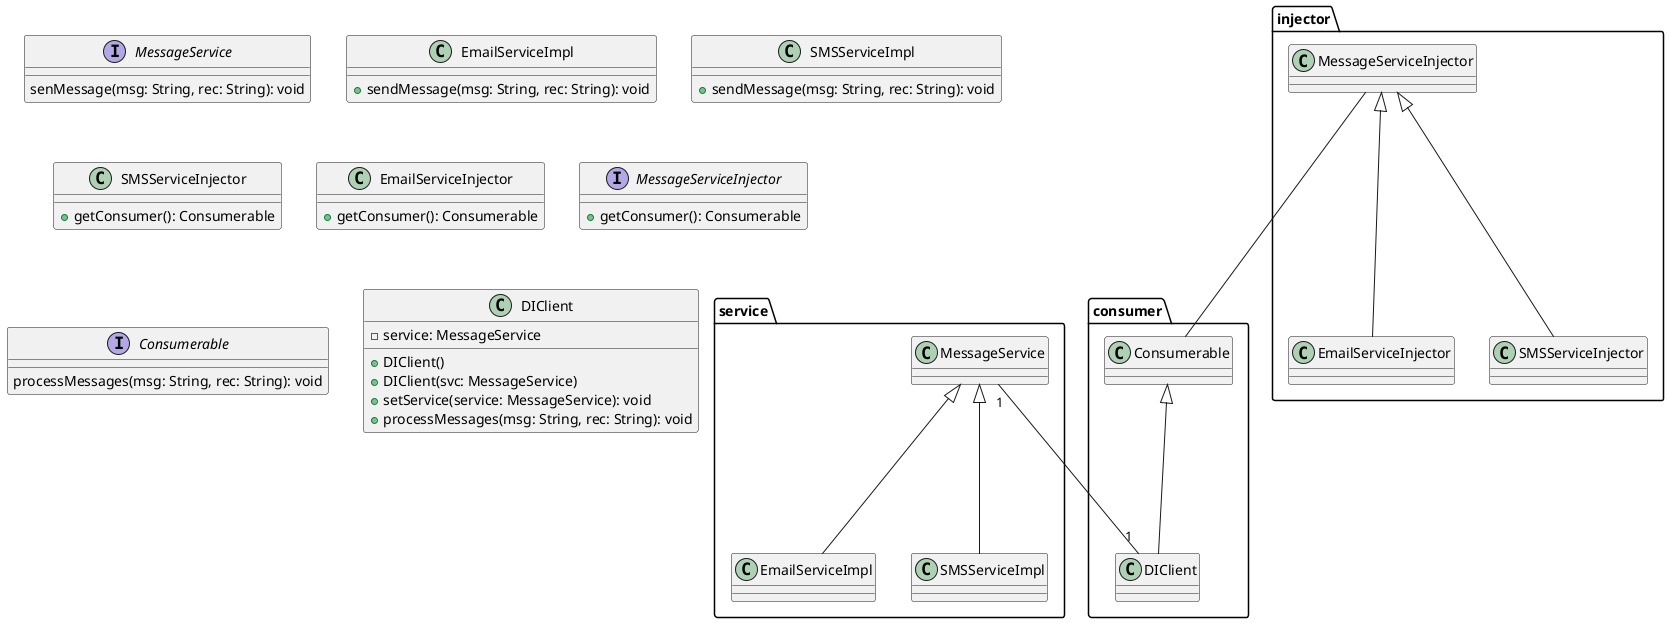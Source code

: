 @startuml di-demo

package "consumer" {
    Consumerable <|--- DIClient
}

package "service" {
    MessageService <|--- EmailServiceImpl
    MessageService <|--- SMSServiceImpl
    MessageService "1" --- "1" DIClient
}
interface MessageService {
    senMessage(msg: String, rec: String): void
}
class EmailServiceImpl {
    +sendMessage(msg: String, rec: String): void
}
class SMSServiceImpl {
    +sendMessage(msg: String, rec: String): void
}

package "injector" {
    MessageServiceInjector <|--- EmailServiceInjector
    MessageServiceInjector <|--- SMSServiceInjector
    MessageServiceInjector --- Consumerable
}
class SMSServiceInjector {
    +getConsumer(): Consumerable
}
class EmailServiceInjector {
    +getConsumer(): Consumerable
}
interface MessageServiceInjector {
    +getConsumer(): Consumerable
}

interface Consumerable {
    processMessages(msg: String, rec: String): void
}
class DIClient {
    -service: MessageService
    +DIClient()
    +DIClient(svc: MessageService)
    +setService(service: MessageService): void
    +processMessages(msg: String, rec: String): void
}


@enduml